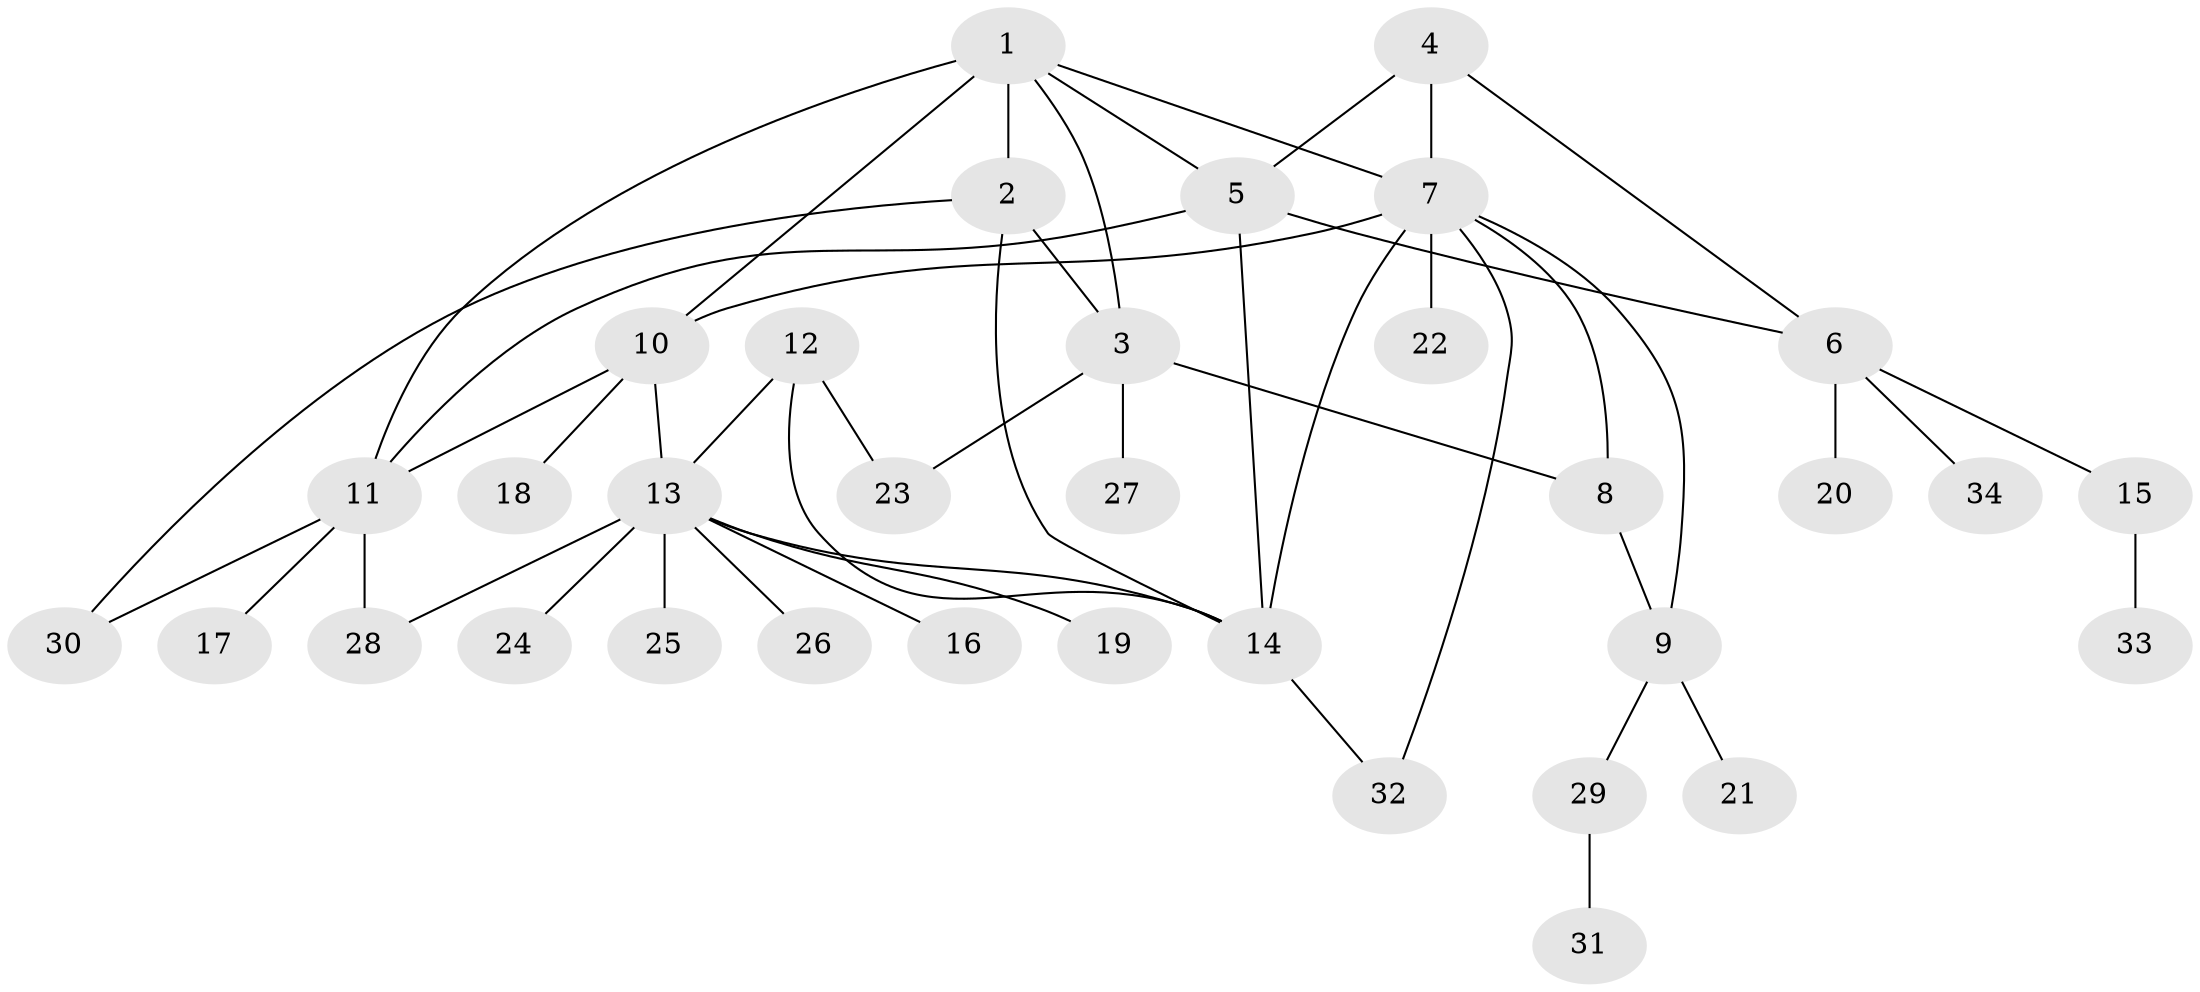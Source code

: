 // original degree distribution, {3: 0.08955223880597014, 11: 0.014925373134328358, 9: 0.014925373134328358, 7: 0.04477611940298507, 6: 0.029850746268656716, 13: 0.014925373134328358, 4: 0.014925373134328358, 5: 0.014925373134328358, 10: 0.014925373134328358, 1: 0.5522388059701493, 2: 0.19402985074626866}
// Generated by graph-tools (version 1.1) at 2025/37/03/09/25 02:37:35]
// undirected, 34 vertices, 49 edges
graph export_dot {
graph [start="1"]
  node [color=gray90,style=filled];
  1;
  2;
  3;
  4;
  5;
  6;
  7;
  8;
  9;
  10;
  11;
  12;
  13;
  14;
  15;
  16;
  17;
  18;
  19;
  20;
  21;
  22;
  23;
  24;
  25;
  26;
  27;
  28;
  29;
  30;
  31;
  32;
  33;
  34;
  1 -- 2 [weight=7.0];
  1 -- 3 [weight=1.0];
  1 -- 5 [weight=2.0];
  1 -- 7 [weight=1.0];
  1 -- 10 [weight=1.0];
  1 -- 11 [weight=1.0];
  2 -- 3 [weight=1.0];
  2 -- 14 [weight=1.0];
  2 -- 30 [weight=1.0];
  3 -- 8 [weight=1.0];
  3 -- 23 [weight=4.0];
  3 -- 27 [weight=1.0];
  4 -- 5 [weight=1.0];
  4 -- 6 [weight=1.0];
  4 -- 7 [weight=5.0];
  5 -- 6 [weight=1.0];
  5 -- 11 [weight=1.0];
  5 -- 14 [weight=1.0];
  6 -- 15 [weight=1.0];
  6 -- 20 [weight=1.0];
  6 -- 34 [weight=1.0];
  7 -- 8 [weight=1.0];
  7 -- 9 [weight=1.0];
  7 -- 10 [weight=1.0];
  7 -- 14 [weight=1.0];
  7 -- 22 [weight=1.0];
  7 -- 32 [weight=1.0];
  8 -- 9 [weight=1.0];
  9 -- 21 [weight=1.0];
  9 -- 29 [weight=1.0];
  10 -- 11 [weight=1.0];
  10 -- 13 [weight=1.0];
  10 -- 18 [weight=1.0];
  11 -- 17 [weight=1.0];
  11 -- 28 [weight=1.0];
  11 -- 30 [weight=1.0];
  12 -- 13 [weight=1.0];
  12 -- 14 [weight=1.0];
  12 -- 23 [weight=1.0];
  13 -- 14 [weight=1.0];
  13 -- 16 [weight=1.0];
  13 -- 19 [weight=1.0];
  13 -- 24 [weight=1.0];
  13 -- 25 [weight=1.0];
  13 -- 26 [weight=1.0];
  13 -- 28 [weight=1.0];
  14 -- 32 [weight=1.0];
  15 -- 33 [weight=1.0];
  29 -- 31 [weight=1.0];
}
